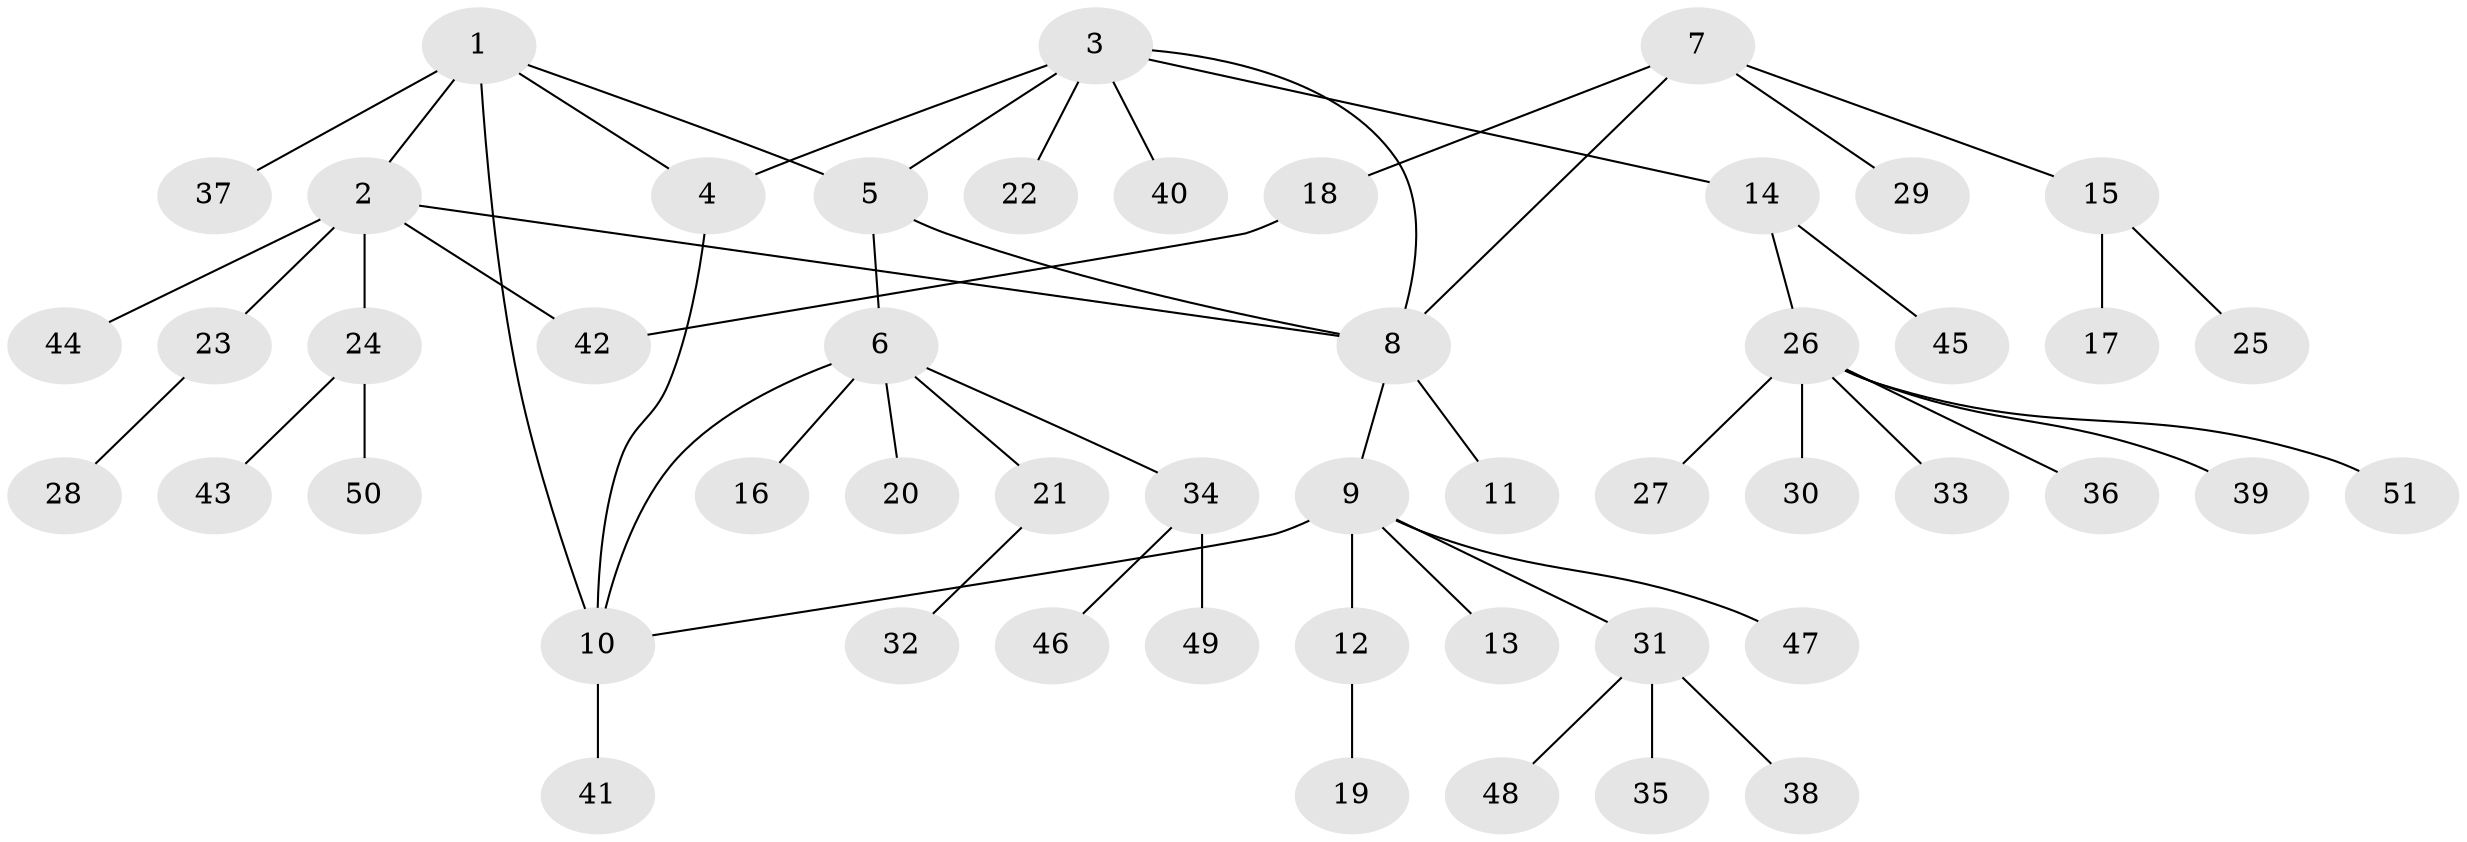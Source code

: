 // coarse degree distribution, {3: 0.02702702702702703, 6: 0.05405405405405406, 7: 0.02702702702702703, 5: 0.08108108108108109, 4: 0.05405405405405406, 8: 0.02702702702702703, 1: 0.6216216216216216, 2: 0.10810810810810811}
// Generated by graph-tools (version 1.1) at 2025/52/02/27/25 19:52:20]
// undirected, 51 vertices, 57 edges
graph export_dot {
graph [start="1"]
  node [color=gray90,style=filled];
  1;
  2;
  3;
  4;
  5;
  6;
  7;
  8;
  9;
  10;
  11;
  12;
  13;
  14;
  15;
  16;
  17;
  18;
  19;
  20;
  21;
  22;
  23;
  24;
  25;
  26;
  27;
  28;
  29;
  30;
  31;
  32;
  33;
  34;
  35;
  36;
  37;
  38;
  39;
  40;
  41;
  42;
  43;
  44;
  45;
  46;
  47;
  48;
  49;
  50;
  51;
  1 -- 2;
  1 -- 4;
  1 -- 5;
  1 -- 10;
  1 -- 37;
  2 -- 8;
  2 -- 23;
  2 -- 24;
  2 -- 42;
  2 -- 44;
  3 -- 4;
  3 -- 5;
  3 -- 8;
  3 -- 14;
  3 -- 22;
  3 -- 40;
  4 -- 10;
  5 -- 6;
  5 -- 8;
  6 -- 10;
  6 -- 16;
  6 -- 20;
  6 -- 21;
  6 -- 34;
  7 -- 8;
  7 -- 15;
  7 -- 18;
  7 -- 29;
  8 -- 9;
  8 -- 11;
  9 -- 10;
  9 -- 12;
  9 -- 13;
  9 -- 31;
  9 -- 47;
  10 -- 41;
  12 -- 19;
  14 -- 26;
  14 -- 45;
  15 -- 17;
  15 -- 25;
  18 -- 42;
  21 -- 32;
  23 -- 28;
  24 -- 43;
  24 -- 50;
  26 -- 27;
  26 -- 30;
  26 -- 33;
  26 -- 36;
  26 -- 39;
  26 -- 51;
  31 -- 35;
  31 -- 38;
  31 -- 48;
  34 -- 46;
  34 -- 49;
}
